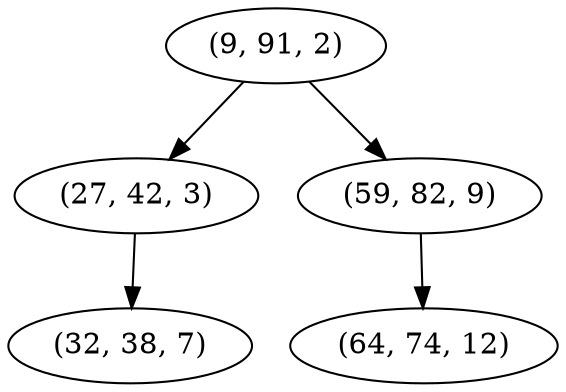 digraph tree {
    "(9, 91, 2)";
    "(27, 42, 3)";
    "(32, 38, 7)";
    "(59, 82, 9)";
    "(64, 74, 12)";
    "(9, 91, 2)" -> "(27, 42, 3)";
    "(9, 91, 2)" -> "(59, 82, 9)";
    "(27, 42, 3)" -> "(32, 38, 7)";
    "(59, 82, 9)" -> "(64, 74, 12)";
}
